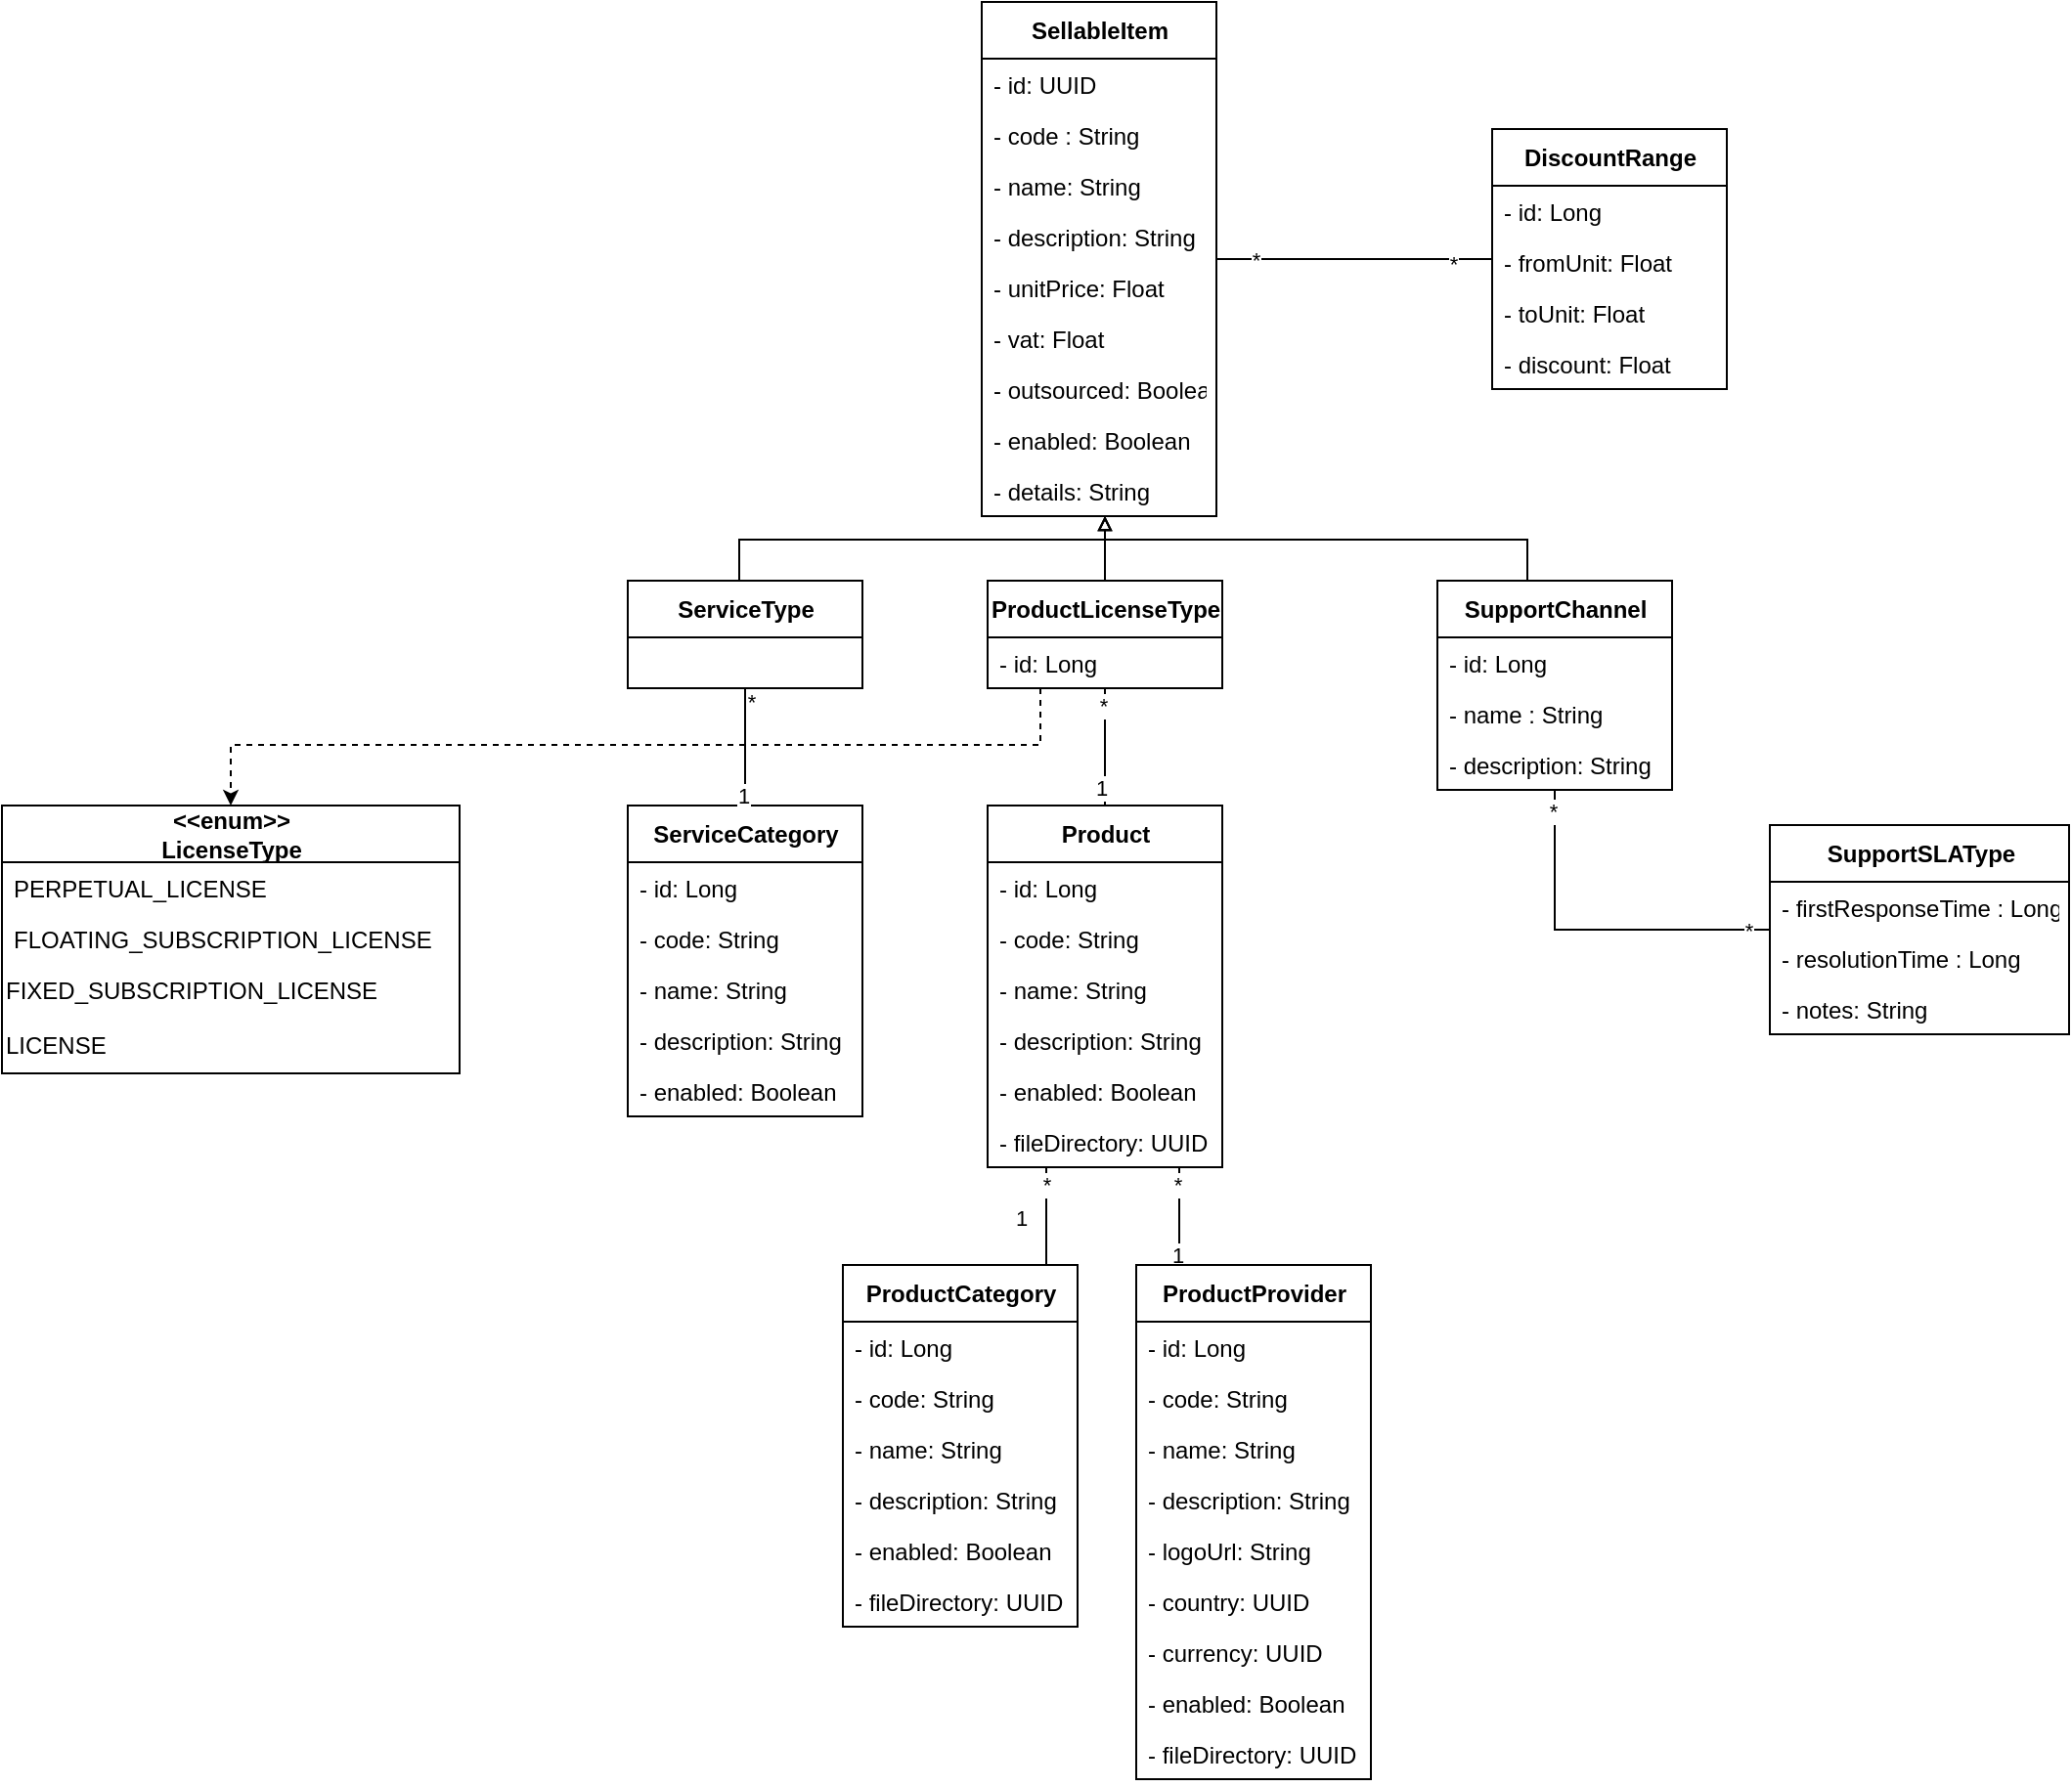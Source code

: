 <mxfile version="17.2.4" type="github">
  <diagram id="m4xwYwGNQljad2coDXuX" name="Page-1">
    <mxGraphModel dx="1368" dy="319" grid="0" gridSize="10" guides="1" tooltips="1" connect="1" arrows="1" fold="1" page="1" pageScale="1" pageWidth="827" pageHeight="1169" math="0" shadow="0">
      <root>
        <mxCell id="0" />
        <mxCell id="1" parent="0" />
        <mxCell id="CPf8XrMWJeluNs656hxi-1" value="&lt;b&gt;SellableItem&lt;/b&gt;" style="swimlane;fontStyle=0;align=center;verticalAlign=middle;childLayout=stackLayout;horizontal=1;startSize=29;horizontalStack=0;resizeParent=1;resizeParentMax=0;resizeLast=0;collapsible=0;marginBottom=0;html=1;fontSize=12;labelPosition=center;verticalLabelPosition=middle;container=0;strokeColor=default;swimlaneLine=1;rounded=0;shadow=0;glass=0;sketch=0;perimeterSpacing=0;" vertex="1" parent="1">
          <mxGeometry x="301" y="94" width="120" height="263" as="geometry" />
        </mxCell>
        <mxCell id="CPf8XrMWJeluNs656hxi-2" value="- id: UUID" style="text;strokeColor=none;fillColor=none;align=left;verticalAlign=top;spacingLeft=4;spacingRight=4;overflow=hidden;rotatable=0;points=[[0,0.5],[1,0.5]];portConstraint=eastwest;container=0;fontStyle=0" vertex="1" parent="CPf8XrMWJeluNs656hxi-1">
          <mxGeometry y="29" width="120" height="26" as="geometry" />
        </mxCell>
        <mxCell id="CPf8XrMWJeluNs656hxi-3" value="- code : String" style="text;strokeColor=none;fillColor=none;align=left;verticalAlign=top;spacingLeft=4;spacingRight=4;overflow=hidden;rotatable=0;points=[[0,0.5],[1,0.5]];portConstraint=eastwest;container=0;fontStyle=0" vertex="1" parent="CPf8XrMWJeluNs656hxi-1">
          <mxGeometry y="55" width="120" height="26" as="geometry" />
        </mxCell>
        <mxCell id="CPf8XrMWJeluNs656hxi-4" value="- name: String" style="text;strokeColor=none;fillColor=none;align=left;verticalAlign=top;spacingLeft=4;spacingRight=4;overflow=hidden;rotatable=0;points=[[0,0.5],[1,0.5]];portConstraint=eastwest;container=0;fontStyle=0" vertex="1" parent="CPf8XrMWJeluNs656hxi-1">
          <mxGeometry y="81" width="120" height="26" as="geometry" />
        </mxCell>
        <mxCell id="CPf8XrMWJeluNs656hxi-5" value="- description: String" style="text;strokeColor=none;fillColor=none;align=left;verticalAlign=top;spacingLeft=4;spacingRight=4;overflow=hidden;rotatable=0;points=[[0,0.5],[1,0.5]];portConstraint=eastwest;container=0;fontStyle=0" vertex="1" parent="CPf8XrMWJeluNs656hxi-1">
          <mxGeometry y="107" width="120" height="26" as="geometry" />
        </mxCell>
        <mxCell id="CPf8XrMWJeluNs656hxi-6" value="- unitPrice: Float" style="text;strokeColor=none;fillColor=none;align=left;verticalAlign=top;spacingLeft=4;spacingRight=4;overflow=hidden;rotatable=0;points=[[0,0.5],[1,0.5]];portConstraint=eastwest;container=0;fontStyle=0" vertex="1" parent="CPf8XrMWJeluNs656hxi-1">
          <mxGeometry y="133" width="120" height="26" as="geometry" />
        </mxCell>
        <mxCell id="CPf8XrMWJeluNs656hxi-93" value="- vat: Float" style="text;strokeColor=none;fillColor=none;align=left;verticalAlign=top;spacingLeft=4;spacingRight=4;overflow=hidden;rotatable=0;points=[[0,0.5],[1,0.5]];portConstraint=eastwest;container=0;fontStyle=0" vertex="1" parent="CPf8XrMWJeluNs656hxi-1">
          <mxGeometry y="159" width="120" height="26" as="geometry" />
        </mxCell>
        <mxCell id="CPf8XrMWJeluNs656hxi-95" value="- outsourced: Boolean" style="text;strokeColor=none;fillColor=none;align=left;verticalAlign=top;spacingLeft=4;spacingRight=4;overflow=hidden;rotatable=0;points=[[0,0.5],[1,0.5]];portConstraint=eastwest;container=0;fontStyle=0" vertex="1" parent="CPf8XrMWJeluNs656hxi-1">
          <mxGeometry y="185" width="120" height="26" as="geometry" />
        </mxCell>
        <mxCell id="CPf8XrMWJeluNs656hxi-94" value="- enabled: Boolean" style="text;strokeColor=none;fillColor=none;align=left;verticalAlign=top;spacingLeft=4;spacingRight=4;overflow=hidden;rotatable=0;points=[[0,0.5],[1,0.5]];portConstraint=eastwest;container=0;fontStyle=0" vertex="1" parent="CPf8XrMWJeluNs656hxi-1">
          <mxGeometry y="211" width="120" height="26" as="geometry" />
        </mxCell>
        <mxCell id="CPf8XrMWJeluNs656hxi-7" value="- details: String" style="text;strokeColor=none;fillColor=none;align=left;verticalAlign=top;spacingLeft=4;spacingRight=4;overflow=hidden;rotatable=0;points=[[0,0.5],[1,0.5]];portConstraint=eastwest;container=0;fontStyle=0" vertex="1" parent="CPf8XrMWJeluNs656hxi-1">
          <mxGeometry y="237" width="120" height="26" as="geometry" />
        </mxCell>
        <mxCell id="CPf8XrMWJeluNs656hxi-10" value="&lt;b&gt;DiscountRange&lt;/b&gt;" style="swimlane;fontStyle=0;align=center;verticalAlign=middle;childLayout=stackLayout;horizontal=1;startSize=29;horizontalStack=0;resizeParent=1;resizeParentMax=0;resizeLast=0;collapsible=0;marginBottom=0;html=1;fontSize=12;labelPosition=center;verticalLabelPosition=middle;container=0;strokeColor=default;swimlaneLine=1;rounded=0;shadow=0;glass=0;sketch=0;perimeterSpacing=0;" vertex="1" parent="1">
          <mxGeometry x="562" y="159" width="120" height="133" as="geometry" />
        </mxCell>
        <mxCell id="CPf8XrMWJeluNs656hxi-11" value="- id: Long" style="text;strokeColor=none;fillColor=none;align=left;verticalAlign=top;spacingLeft=4;spacingRight=4;overflow=hidden;rotatable=0;points=[[0,0.5],[1,0.5]];portConstraint=eastwest;container=0;fontStyle=0" vertex="1" parent="CPf8XrMWJeluNs656hxi-10">
          <mxGeometry y="29" width="120" height="26" as="geometry" />
        </mxCell>
        <mxCell id="CPf8XrMWJeluNs656hxi-12" value="- fromUnit: Float" style="text;strokeColor=none;fillColor=none;align=left;verticalAlign=top;spacingLeft=4;spacingRight=4;overflow=hidden;rotatable=0;points=[[0,0.5],[1,0.5]];portConstraint=eastwest;container=0;fontStyle=0" vertex="1" parent="CPf8XrMWJeluNs656hxi-10">
          <mxGeometry y="55" width="120" height="26" as="geometry" />
        </mxCell>
        <mxCell id="CPf8XrMWJeluNs656hxi-13" value="- toUnit: Float" style="text;strokeColor=none;fillColor=none;align=left;verticalAlign=top;spacingLeft=4;spacingRight=4;overflow=hidden;rotatable=0;points=[[0,0.5],[1,0.5]];portConstraint=eastwest;container=0;fontStyle=0" vertex="1" parent="CPf8XrMWJeluNs656hxi-10">
          <mxGeometry y="81" width="120" height="26" as="geometry" />
        </mxCell>
        <mxCell id="CPf8XrMWJeluNs656hxi-14" value="- discount: Float" style="text;strokeColor=none;fillColor=none;align=left;verticalAlign=top;spacingLeft=4;spacingRight=4;overflow=hidden;rotatable=0;points=[[0,0.5],[1,0.5]];portConstraint=eastwest;container=0;fontStyle=0" vertex="1" parent="CPf8XrMWJeluNs656hxi-10">
          <mxGeometry y="107" width="120" height="26" as="geometry" />
        </mxCell>
        <mxCell id="CPf8XrMWJeluNs656hxi-32" style="edgeStyle=orthogonalEdgeStyle;rounded=0;orthogonalLoop=1;jettySize=auto;html=1;endArrow=block;endFill=0;endSize=5;startSize=5;" edge="1" parent="1" source="CPf8XrMWJeluNs656hxi-17" target="CPf8XrMWJeluNs656hxi-1">
          <mxGeometry relative="1" as="geometry">
            <Array as="points">
              <mxPoint x="376" y="412" />
              <mxPoint x="376" y="412" />
            </Array>
          </mxGeometry>
        </mxCell>
        <mxCell id="CPf8XrMWJeluNs656hxi-42" style="edgeStyle=orthogonalEdgeStyle;rounded=0;orthogonalLoop=1;jettySize=auto;html=1;endArrow=classic;endFill=1;startSize=5;endSize=5;dashed=1;" edge="1" parent="1" source="CPf8XrMWJeluNs656hxi-17" target="CPf8XrMWJeluNs656hxi-37">
          <mxGeometry relative="1" as="geometry">
            <Array as="points">
              <mxPoint x="331" y="474" />
              <mxPoint x="-83" y="474" />
            </Array>
          </mxGeometry>
        </mxCell>
        <mxCell id="CPf8XrMWJeluNs656hxi-17" value="&lt;b&gt;ProductLicenseType&lt;/b&gt;" style="swimlane;fontStyle=0;align=center;verticalAlign=middle;childLayout=stackLayout;horizontal=1;startSize=29;horizontalStack=0;resizeParent=1;resizeParentMax=0;resizeLast=0;collapsible=0;marginBottom=0;html=1;fontSize=12;labelPosition=center;verticalLabelPosition=middle;container=0;strokeColor=default;swimlaneLine=1;rounded=0;shadow=0;glass=0;sketch=0;perimeterSpacing=0;" vertex="1" parent="1">
          <mxGeometry x="304" y="390" width="120" height="55" as="geometry" />
        </mxCell>
        <mxCell id="CPf8XrMWJeluNs656hxi-18" value="- id: Long" style="text;strokeColor=none;fillColor=none;align=left;verticalAlign=top;spacingLeft=4;spacingRight=4;overflow=hidden;rotatable=0;points=[[0,0.5],[1,0.5]];portConstraint=eastwest;container=0;fontStyle=0" vertex="1" parent="CPf8XrMWJeluNs656hxi-17">
          <mxGeometry y="29" width="120" height="26" as="geometry" />
        </mxCell>
        <mxCell id="CPf8XrMWJeluNs656hxi-31" style="edgeStyle=orthogonalEdgeStyle;rounded=0;orthogonalLoop=1;jettySize=auto;html=1;endArrow=block;endFill=0;endSize=5;startSize=5;" edge="1" parent="1" source="CPf8XrMWJeluNs656hxi-22" target="CPf8XrMWJeluNs656hxi-1">
          <mxGeometry relative="1" as="geometry">
            <Array as="points">
              <mxPoint x="580" y="369" />
              <mxPoint x="364" y="369" />
            </Array>
          </mxGeometry>
        </mxCell>
        <mxCell id="CPf8XrMWJeluNs656hxi-22" value="&lt;b&gt;SupportChannel&lt;/b&gt;" style="swimlane;fontStyle=0;align=center;verticalAlign=middle;childLayout=stackLayout;horizontal=1;startSize=29;horizontalStack=0;resizeParent=1;resizeParentMax=0;resizeLast=0;collapsible=0;marginBottom=0;html=1;fontSize=12;labelPosition=center;verticalLabelPosition=middle;container=0;strokeColor=default;swimlaneLine=1;rounded=0;shadow=0;glass=0;sketch=0;perimeterSpacing=0;" vertex="1" parent="1">
          <mxGeometry x="534" y="390" width="120" height="107" as="geometry" />
        </mxCell>
        <mxCell id="CPf8XrMWJeluNs656hxi-23" value="- id: Long" style="text;strokeColor=none;fillColor=none;align=left;verticalAlign=top;spacingLeft=4;spacingRight=4;overflow=hidden;rotatable=0;points=[[0,0.5],[1,0.5]];portConstraint=eastwest;container=0;fontStyle=0" vertex="1" parent="CPf8XrMWJeluNs656hxi-22">
          <mxGeometry y="29" width="120" height="26" as="geometry" />
        </mxCell>
        <mxCell id="CPf8XrMWJeluNs656hxi-26" value="- name : String " style="text;strokeColor=none;fillColor=none;align=left;verticalAlign=top;spacingLeft=4;spacingRight=4;overflow=hidden;rotatable=0;points=[[0,0.5],[1,0.5]];portConstraint=eastwest;container=0;fontStyle=0" vertex="1" parent="CPf8XrMWJeluNs656hxi-22">
          <mxGeometry y="55" width="120" height="26" as="geometry" />
        </mxCell>
        <mxCell id="CPf8XrMWJeluNs656hxi-30" value="- description: String " style="text;strokeColor=none;fillColor=none;align=left;verticalAlign=top;spacingLeft=4;spacingRight=4;overflow=hidden;rotatable=0;points=[[0,0.5],[1,0.5]];portConstraint=eastwest;container=0;fontStyle=0" vertex="1" parent="CPf8XrMWJeluNs656hxi-22">
          <mxGeometry y="81" width="120" height="26" as="geometry" />
        </mxCell>
        <mxCell id="CPf8XrMWJeluNs656hxi-33" style="edgeStyle=orthogonalEdgeStyle;rounded=0;orthogonalLoop=1;jettySize=auto;html=1;endArrow=block;endFill=0;endSize=5;startSize=5;" edge="1" parent="1" source="CPf8XrMWJeluNs656hxi-24" target="CPf8XrMWJeluNs656hxi-1">
          <mxGeometry relative="1" as="geometry">
            <Array as="points">
              <mxPoint x="177" y="369" />
              <mxPoint x="364" y="369" />
            </Array>
          </mxGeometry>
        </mxCell>
        <mxCell id="CPf8XrMWJeluNs656hxi-24" value="&lt;b&gt;ServiceType&lt;/b&gt;" style="swimlane;fontStyle=0;align=center;verticalAlign=middle;childLayout=stackLayout;horizontal=1;startSize=29;horizontalStack=0;resizeParent=1;resizeParentMax=0;resizeLast=0;collapsible=0;marginBottom=0;html=1;fontSize=12;labelPosition=center;verticalLabelPosition=middle;container=0;strokeColor=default;swimlaneLine=1;rounded=0;shadow=0;glass=0;sketch=0;perimeterSpacing=0;" vertex="1" parent="1">
          <mxGeometry x="120" y="390" width="120" height="55" as="geometry" />
        </mxCell>
        <mxCell id="CPf8XrMWJeluNs656hxi-34" style="edgeStyle=orthogonalEdgeStyle;rounded=0;orthogonalLoop=1;jettySize=auto;html=1;endArrow=none;endFill=0;startSize=5;endSize=5;" edge="1" parent="1" source="CPf8XrMWJeluNs656hxi-10" target="CPf8XrMWJeluNs656hxi-1">
          <mxGeometry relative="1" as="geometry">
            <Array as="points">
              <mxPoint x="487" y="226" />
              <mxPoint x="487" y="226" />
            </Array>
          </mxGeometry>
        </mxCell>
        <mxCell id="CPf8XrMWJeluNs656hxi-35" value="*" style="edgeLabel;html=1;align=center;verticalAlign=middle;resizable=0;points=[];" vertex="1" connectable="0" parent="CPf8XrMWJeluNs656hxi-34">
          <mxGeometry x="-0.705" y="2" relative="1" as="geometry">
            <mxPoint x="1" as="offset" />
          </mxGeometry>
        </mxCell>
        <mxCell id="CPf8XrMWJeluNs656hxi-36" value="*" style="edgeLabel;html=1;align=center;verticalAlign=middle;resizable=0;points=[];" vertex="1" connectable="0" parent="CPf8XrMWJeluNs656hxi-34">
          <mxGeometry x="0.74" relative="1" as="geometry">
            <mxPoint x="1" as="offset" />
          </mxGeometry>
        </mxCell>
        <mxCell id="CPf8XrMWJeluNs656hxi-37" value="&lt;b&gt;&amp;lt;&amp;lt;enum&amp;gt;&amp;gt;&lt;/b&gt;&lt;br&gt;&lt;b&gt;LicenseType&lt;/b&gt;" style="swimlane;fontStyle=0;align=center;verticalAlign=middle;childLayout=stackLayout;horizontal=1;startSize=29;horizontalStack=0;resizeParent=1;resizeParentMax=0;resizeLast=0;collapsible=0;marginBottom=0;html=1;fontSize=12;labelPosition=center;verticalLabelPosition=middle;container=0;swimlaneLine=1;rounded=0;sketch=0;glass=0;" vertex="1" parent="1">
          <mxGeometry x="-200" y="505" width="234" height="137" as="geometry" />
        </mxCell>
        <mxCell id="CPf8XrMWJeluNs656hxi-38" value="PERPETUAL_LICENSE" style="text;strokeColor=none;fillColor=none;align=left;verticalAlign=top;spacingLeft=4;spacingRight=4;overflow=hidden;rotatable=0;points=[[0,0.5],[1,0.5]];portConstraint=eastwest;container=0;fontStyle=0" vertex="1" parent="CPf8XrMWJeluNs656hxi-37">
          <mxGeometry y="29" width="234" height="26" as="geometry" />
        </mxCell>
        <mxCell id="CPf8XrMWJeluNs656hxi-39" value="FLOATING_SUBSCRIPTION_LICENSE" style="text;strokeColor=none;fillColor=none;align=left;verticalAlign=top;spacingLeft=4;spacingRight=4;overflow=hidden;rotatable=0;points=[[0,0.5],[1,0.5]];portConstraint=eastwest;container=0;fontStyle=0" vertex="1" parent="CPf8XrMWJeluNs656hxi-37">
          <mxGeometry y="55" width="234" height="26" as="geometry" />
        </mxCell>
        <mxCell id="CPf8XrMWJeluNs656hxi-40" value="FIXED_SUBSCRIPTION_LICENSE" style="text;whiteSpace=wrap;html=1;fontStyle=0" vertex="1" parent="CPf8XrMWJeluNs656hxi-37">
          <mxGeometry y="81" width="234" height="28" as="geometry" />
        </mxCell>
        <mxCell id="CPf8XrMWJeluNs656hxi-41" value="LICENSE" style="text;whiteSpace=wrap;html=1;fontStyle=0" vertex="1" parent="CPf8XrMWJeluNs656hxi-37">
          <mxGeometry y="109" width="234" height="28" as="geometry" />
        </mxCell>
        <mxCell id="CPf8XrMWJeluNs656hxi-43" value="&lt;b&gt;ServiceCategory&lt;/b&gt;" style="swimlane;fontStyle=0;align=center;verticalAlign=middle;childLayout=stackLayout;horizontal=1;startSize=29;horizontalStack=0;resizeParent=1;resizeParentMax=0;resizeLast=0;collapsible=0;marginBottom=0;html=1;fontSize=12;labelPosition=center;verticalLabelPosition=middle;container=0;strokeColor=default;swimlaneLine=1;rounded=0;shadow=0;glass=0;sketch=0;perimeterSpacing=0;" vertex="1" parent="1">
          <mxGeometry x="120" y="505" width="120" height="159" as="geometry" />
        </mxCell>
        <mxCell id="CPf8XrMWJeluNs656hxi-44" value="- id: Long" style="text;strokeColor=none;fillColor=none;align=left;verticalAlign=top;spacingLeft=4;spacingRight=4;overflow=hidden;rotatable=0;points=[[0,0.5],[1,0.5]];portConstraint=eastwest;container=0;fontStyle=0" vertex="1" parent="CPf8XrMWJeluNs656hxi-43">
          <mxGeometry y="29" width="120" height="26" as="geometry" />
        </mxCell>
        <mxCell id="CPf8XrMWJeluNs656hxi-45" value="- code: String" style="text;strokeColor=none;fillColor=none;align=left;verticalAlign=top;spacingLeft=4;spacingRight=4;overflow=hidden;rotatable=0;points=[[0,0.5],[1,0.5]];portConstraint=eastwest;container=0;fontStyle=0" vertex="1" parent="CPf8XrMWJeluNs656hxi-43">
          <mxGeometry y="55" width="120" height="26" as="geometry" />
        </mxCell>
        <mxCell id="CPf8XrMWJeluNs656hxi-46" value="- name: String" style="text;strokeColor=none;fillColor=none;align=left;verticalAlign=top;spacingLeft=4;spacingRight=4;overflow=hidden;rotatable=0;points=[[0,0.5],[1,0.5]];portConstraint=eastwest;container=0;fontStyle=0" vertex="1" parent="CPf8XrMWJeluNs656hxi-43">
          <mxGeometry y="81" width="120" height="26" as="geometry" />
        </mxCell>
        <mxCell id="CPf8XrMWJeluNs656hxi-47" value="- description: String" style="text;strokeColor=none;fillColor=none;align=left;verticalAlign=top;spacingLeft=4;spacingRight=4;overflow=hidden;rotatable=0;points=[[0,0.5],[1,0.5]];portConstraint=eastwest;container=0;fontStyle=0" vertex="1" parent="CPf8XrMWJeluNs656hxi-43">
          <mxGeometry y="107" width="120" height="26" as="geometry" />
        </mxCell>
        <mxCell id="CPf8XrMWJeluNs656hxi-48" value="- enabled: Boolean" style="text;strokeColor=none;fillColor=none;align=left;verticalAlign=top;spacingLeft=4;spacingRight=4;overflow=hidden;rotatable=0;points=[[0,0.5],[1,0.5]];portConstraint=eastwest;container=0;fontStyle=0" vertex="1" parent="CPf8XrMWJeluNs656hxi-43">
          <mxGeometry y="133" width="120" height="26" as="geometry" />
        </mxCell>
        <mxCell id="CPf8XrMWJeluNs656hxi-49" style="edgeStyle=orthogonalEdgeStyle;rounded=0;orthogonalLoop=1;jettySize=auto;html=1;endArrow=none;endFill=0;startSize=5;endSize=5;" edge="1" parent="1" source="CPf8XrMWJeluNs656hxi-24" target="CPf8XrMWJeluNs656hxi-43">
          <mxGeometry relative="1" as="geometry" />
        </mxCell>
        <mxCell id="CPf8XrMWJeluNs656hxi-50" value="*" style="edgeLabel;html=1;align=center;verticalAlign=middle;resizable=0;points=[];" vertex="1" connectable="0" parent="CPf8XrMWJeluNs656hxi-49">
          <mxGeometry x="-0.779" y="3" relative="1" as="geometry">
            <mxPoint as="offset" />
          </mxGeometry>
        </mxCell>
        <mxCell id="CPf8XrMWJeluNs656hxi-52" value="1" style="edgeLabel;html=1;align=center;verticalAlign=middle;resizable=0;points=[];" vertex="1" connectable="0" parent="CPf8XrMWJeluNs656hxi-49">
          <mxGeometry x="0.84" y="2" relative="1" as="geometry">
            <mxPoint x="-3" as="offset" />
          </mxGeometry>
        </mxCell>
        <mxCell id="CPf8XrMWJeluNs656hxi-78" style="edgeStyle=orthogonalEdgeStyle;rounded=0;orthogonalLoop=1;jettySize=auto;html=1;endArrow=none;endFill=0;startSize=5;endSize=5;" edge="1" parent="1" source="CPf8XrMWJeluNs656hxi-54" target="CPf8XrMWJeluNs656hxi-70">
          <mxGeometry relative="1" as="geometry">
            <Array as="points">
              <mxPoint x="402" y="714" />
              <mxPoint x="402" y="714" />
            </Array>
          </mxGeometry>
        </mxCell>
        <mxCell id="CPf8XrMWJeluNs656hxi-79" value="*" style="edgeLabel;html=1;align=center;verticalAlign=middle;resizable=0;points=[];" vertex="1" connectable="0" parent="CPf8XrMWJeluNs656hxi-78">
          <mxGeometry x="-0.736" y="-1" relative="1" as="geometry">
            <mxPoint y="2" as="offset" />
          </mxGeometry>
        </mxCell>
        <mxCell id="CPf8XrMWJeluNs656hxi-80" value="1" style="edgeLabel;html=1;align=center;verticalAlign=middle;resizable=0;points=[];" vertex="1" connectable="0" parent="CPf8XrMWJeluNs656hxi-78">
          <mxGeometry x="0.638" relative="1" as="geometry">
            <mxPoint x="-1" y="4" as="offset" />
          </mxGeometry>
        </mxCell>
        <mxCell id="CPf8XrMWJeluNs656hxi-81" style="edgeStyle=orthogonalEdgeStyle;rounded=0;orthogonalLoop=1;jettySize=auto;html=1;endArrow=none;endFill=0;startSize=5;endSize=5;" edge="1" parent="1" source="CPf8XrMWJeluNs656hxi-54" target="CPf8XrMWJeluNs656hxi-17">
          <mxGeometry relative="1" as="geometry" />
        </mxCell>
        <mxCell id="CPf8XrMWJeluNs656hxi-82" value="*" style="edgeLabel;html=1;align=center;verticalAlign=middle;resizable=0;points=[];" vertex="1" connectable="0" parent="CPf8XrMWJeluNs656hxi-81">
          <mxGeometry x="0.724" y="-1" relative="1" as="geometry">
            <mxPoint x="-2" as="offset" />
          </mxGeometry>
        </mxCell>
        <mxCell id="CPf8XrMWJeluNs656hxi-83" value="1" style="edgeLabel;html=1;align=center;verticalAlign=middle;resizable=0;points=[];" vertex="1" connectable="0" parent="CPf8XrMWJeluNs656hxi-81">
          <mxGeometry x="-0.716" y="1" relative="1" as="geometry">
            <mxPoint x="-1" y="-1" as="offset" />
          </mxGeometry>
        </mxCell>
        <mxCell id="CPf8XrMWJeluNs656hxi-54" value="&lt;b&gt;Product&lt;/b&gt;" style="swimlane;fontStyle=0;align=center;verticalAlign=middle;childLayout=stackLayout;horizontal=1;startSize=29;horizontalStack=0;resizeParent=1;resizeParentMax=0;resizeLast=0;collapsible=0;marginBottom=0;html=1;fontSize=12;labelPosition=center;verticalLabelPosition=middle;container=0;strokeColor=default;swimlaneLine=1;rounded=0;shadow=0;glass=0;sketch=0;perimeterSpacing=0;" vertex="1" parent="1">
          <mxGeometry x="304" y="505" width="120" height="185" as="geometry" />
        </mxCell>
        <mxCell id="CPf8XrMWJeluNs656hxi-55" value="- id: Long" style="text;strokeColor=none;fillColor=none;align=left;verticalAlign=top;spacingLeft=4;spacingRight=4;overflow=hidden;rotatable=0;points=[[0,0.5],[1,0.5]];portConstraint=eastwest;container=0;fontStyle=0" vertex="1" parent="CPf8XrMWJeluNs656hxi-54">
          <mxGeometry y="29" width="120" height="26" as="geometry" />
        </mxCell>
        <mxCell id="CPf8XrMWJeluNs656hxi-56" value="- code: String" style="text;strokeColor=none;fillColor=none;align=left;verticalAlign=top;spacingLeft=4;spacingRight=4;overflow=hidden;rotatable=0;points=[[0,0.5],[1,0.5]];portConstraint=eastwest;container=0;fontStyle=0" vertex="1" parent="CPf8XrMWJeluNs656hxi-54">
          <mxGeometry y="55" width="120" height="26" as="geometry" />
        </mxCell>
        <mxCell id="CPf8XrMWJeluNs656hxi-57" value="- name: String" style="text;strokeColor=none;fillColor=none;align=left;verticalAlign=top;spacingLeft=4;spacingRight=4;overflow=hidden;rotatable=0;points=[[0,0.5],[1,0.5]];portConstraint=eastwest;container=0;fontStyle=0" vertex="1" parent="CPf8XrMWJeluNs656hxi-54">
          <mxGeometry y="81" width="120" height="26" as="geometry" />
        </mxCell>
        <mxCell id="CPf8XrMWJeluNs656hxi-58" value="- description: String" style="text;strokeColor=none;fillColor=none;align=left;verticalAlign=top;spacingLeft=4;spacingRight=4;overflow=hidden;rotatable=0;points=[[0,0.5],[1,0.5]];portConstraint=eastwest;container=0;fontStyle=0" vertex="1" parent="CPf8XrMWJeluNs656hxi-54">
          <mxGeometry y="107" width="120" height="26" as="geometry" />
        </mxCell>
        <mxCell id="CPf8XrMWJeluNs656hxi-59" value="- enabled: Boolean" style="text;strokeColor=none;fillColor=none;align=left;verticalAlign=top;spacingLeft=4;spacingRight=4;overflow=hidden;rotatable=0;points=[[0,0.5],[1,0.5]];portConstraint=eastwest;container=0;fontStyle=0" vertex="1" parent="CPf8XrMWJeluNs656hxi-54">
          <mxGeometry y="133" width="120" height="26" as="geometry" />
        </mxCell>
        <mxCell id="CPf8XrMWJeluNs656hxi-99" value="- fileDirectory: UUID" style="text;strokeColor=none;fillColor=none;align=left;verticalAlign=top;spacingLeft=4;spacingRight=4;overflow=hidden;rotatable=0;points=[[0,0.5],[1,0.5]];portConstraint=eastwest;container=0;fontStyle=0" vertex="1" parent="CPf8XrMWJeluNs656hxi-54">
          <mxGeometry y="159" width="120" height="26" as="geometry" />
        </mxCell>
        <mxCell id="CPf8XrMWJeluNs656hxi-61" value="&lt;span style=&quot;text-align: left&quot;&gt;&lt;b&gt;ProductCategory&lt;/b&gt;&lt;/span&gt;" style="swimlane;fontStyle=0;align=center;verticalAlign=middle;childLayout=stackLayout;horizontal=1;startSize=29;horizontalStack=0;resizeParent=1;resizeParentMax=0;resizeLast=0;collapsible=0;marginBottom=0;html=1;fontSize=12;labelPosition=center;verticalLabelPosition=middle;container=0;strokeColor=default;swimlaneLine=1;rounded=0;shadow=0;glass=0;sketch=0;perimeterSpacing=0;" vertex="1" parent="1">
          <mxGeometry x="230" y="740" width="120" height="185" as="geometry" />
        </mxCell>
        <mxCell id="CPf8XrMWJeluNs656hxi-62" value="- id: Long" style="text;strokeColor=none;fillColor=none;align=left;verticalAlign=top;spacingLeft=4;spacingRight=4;overflow=hidden;rotatable=0;points=[[0,0.5],[1,0.5]];portConstraint=eastwest;container=0;fontStyle=0" vertex="1" parent="CPf8XrMWJeluNs656hxi-61">
          <mxGeometry y="29" width="120" height="26" as="geometry" />
        </mxCell>
        <mxCell id="CPf8XrMWJeluNs656hxi-63" value="- code: String" style="text;strokeColor=none;fillColor=none;align=left;verticalAlign=top;spacingLeft=4;spacingRight=4;overflow=hidden;rotatable=0;points=[[0,0.5],[1,0.5]];portConstraint=eastwest;container=0;fontStyle=0" vertex="1" parent="CPf8XrMWJeluNs656hxi-61">
          <mxGeometry y="55" width="120" height="26" as="geometry" />
        </mxCell>
        <mxCell id="CPf8XrMWJeluNs656hxi-64" value="- name: String" style="text;strokeColor=none;fillColor=none;align=left;verticalAlign=top;spacingLeft=4;spacingRight=4;overflow=hidden;rotatable=0;points=[[0,0.5],[1,0.5]];portConstraint=eastwest;container=0;fontStyle=0" vertex="1" parent="CPf8XrMWJeluNs656hxi-61">
          <mxGeometry y="81" width="120" height="26" as="geometry" />
        </mxCell>
        <mxCell id="CPf8XrMWJeluNs656hxi-65" value="- description: String" style="text;strokeColor=none;fillColor=none;align=left;verticalAlign=top;spacingLeft=4;spacingRight=4;overflow=hidden;rotatable=0;points=[[0,0.5],[1,0.5]];portConstraint=eastwest;container=0;fontStyle=0" vertex="1" parent="CPf8XrMWJeluNs656hxi-61">
          <mxGeometry y="107" width="120" height="26" as="geometry" />
        </mxCell>
        <mxCell id="CPf8XrMWJeluNs656hxi-66" value="- enabled: Boolean" style="text;strokeColor=none;fillColor=none;align=left;verticalAlign=top;spacingLeft=4;spacingRight=4;overflow=hidden;rotatable=0;points=[[0,0.5],[1,0.5]];portConstraint=eastwest;container=0;fontStyle=0" vertex="1" parent="CPf8XrMWJeluNs656hxi-61">
          <mxGeometry y="133" width="120" height="26" as="geometry" />
        </mxCell>
        <mxCell id="CPf8XrMWJeluNs656hxi-100" value="- fileDirectory: UUID" style="text;strokeColor=none;fillColor=none;align=left;verticalAlign=top;spacingLeft=4;spacingRight=4;overflow=hidden;rotatable=0;points=[[0,0.5],[1,0.5]];portConstraint=eastwest;container=0;fontStyle=0" vertex="1" parent="CPf8XrMWJeluNs656hxi-61">
          <mxGeometry y="159" width="120" height="26" as="geometry" />
        </mxCell>
        <mxCell id="CPf8XrMWJeluNs656hxi-67" style="edgeStyle=orthogonalEdgeStyle;rounded=0;orthogonalLoop=1;jettySize=auto;html=1;endArrow=none;endFill=0;startSize=5;endSize=5;" edge="1" parent="1" source="CPf8XrMWJeluNs656hxi-54" target="CPf8XrMWJeluNs656hxi-61">
          <mxGeometry relative="1" as="geometry">
            <mxPoint x="144" y="722" as="targetPoint" />
            <Array as="points">
              <mxPoint x="334" y="713" />
              <mxPoint x="334" y="713" />
            </Array>
          </mxGeometry>
        </mxCell>
        <mxCell id="CPf8XrMWJeluNs656hxi-68" value="*" style="edgeLabel;html=1;align=center;verticalAlign=middle;resizable=0;points=[];" vertex="1" connectable="0" parent="CPf8XrMWJeluNs656hxi-67">
          <mxGeometry x="-0.821" y="2" relative="1" as="geometry">
            <mxPoint x="-2" y="4" as="offset" />
          </mxGeometry>
        </mxCell>
        <mxCell id="CPf8XrMWJeluNs656hxi-70" value="&lt;div style=&quot;text-align: left&quot;&gt;&lt;span&gt;&lt;b&gt;ProductProvider&lt;/b&gt;&lt;/span&gt;&lt;/div&gt;" style="swimlane;fontStyle=0;align=center;verticalAlign=middle;childLayout=stackLayout;horizontal=1;startSize=29;horizontalStack=0;resizeParent=1;resizeParentMax=0;resizeLast=0;collapsible=0;marginBottom=0;html=1;fontSize=12;labelPosition=center;verticalLabelPosition=middle;container=0;strokeColor=default;swimlaneLine=1;rounded=0;shadow=0;glass=0;sketch=0;perimeterSpacing=0;" vertex="1" parent="1">
          <mxGeometry x="380" y="740" width="120" height="263" as="geometry" />
        </mxCell>
        <mxCell id="CPf8XrMWJeluNs656hxi-71" value="- id: Long" style="text;strokeColor=none;fillColor=none;align=left;verticalAlign=top;spacingLeft=4;spacingRight=4;overflow=hidden;rotatable=0;points=[[0,0.5],[1,0.5]];portConstraint=eastwest;container=0;fontStyle=0" vertex="1" parent="CPf8XrMWJeluNs656hxi-70">
          <mxGeometry y="29" width="120" height="26" as="geometry" />
        </mxCell>
        <mxCell id="CPf8XrMWJeluNs656hxi-72" value="- code: String" style="text;strokeColor=none;fillColor=none;align=left;verticalAlign=top;spacingLeft=4;spacingRight=4;overflow=hidden;rotatable=0;points=[[0,0.5],[1,0.5]];portConstraint=eastwest;container=0;fontStyle=0" vertex="1" parent="CPf8XrMWJeluNs656hxi-70">
          <mxGeometry y="55" width="120" height="26" as="geometry" />
        </mxCell>
        <mxCell id="CPf8XrMWJeluNs656hxi-73" value="- name: String" style="text;strokeColor=none;fillColor=none;align=left;verticalAlign=top;spacingLeft=4;spacingRight=4;overflow=hidden;rotatable=0;points=[[0,0.5],[1,0.5]];portConstraint=eastwest;container=0;fontStyle=0" vertex="1" parent="CPf8XrMWJeluNs656hxi-70">
          <mxGeometry y="81" width="120" height="26" as="geometry" />
        </mxCell>
        <mxCell id="CPf8XrMWJeluNs656hxi-76" value="- description: String" style="text;strokeColor=none;fillColor=none;align=left;verticalAlign=top;spacingLeft=4;spacingRight=4;overflow=hidden;rotatable=0;points=[[0,0.5],[1,0.5]];portConstraint=eastwest;container=0;fontStyle=0" vertex="1" parent="CPf8XrMWJeluNs656hxi-70">
          <mxGeometry y="107" width="120" height="26" as="geometry" />
        </mxCell>
        <mxCell id="CPf8XrMWJeluNs656hxi-74" value="- logoUrl: String" style="text;strokeColor=none;fillColor=none;align=left;verticalAlign=top;spacingLeft=4;spacingRight=4;overflow=hidden;rotatable=0;points=[[0,0.5],[1,0.5]];portConstraint=eastwest;container=0;fontStyle=0" vertex="1" parent="CPf8XrMWJeluNs656hxi-70">
          <mxGeometry y="133" width="120" height="26" as="geometry" />
        </mxCell>
        <mxCell id="CPf8XrMWJeluNs656hxi-75" value="- country: UUID" style="text;strokeColor=none;fillColor=none;align=left;verticalAlign=top;spacingLeft=4;spacingRight=4;overflow=hidden;rotatable=0;points=[[0,0.5],[1,0.5]];portConstraint=eastwest;container=0;fontStyle=0" vertex="1" parent="CPf8XrMWJeluNs656hxi-70">
          <mxGeometry y="159" width="120" height="26" as="geometry" />
        </mxCell>
        <mxCell id="CPf8XrMWJeluNs656hxi-102" value="- currency: UUID" style="text;strokeColor=none;fillColor=none;align=left;verticalAlign=top;spacingLeft=4;spacingRight=4;overflow=hidden;rotatable=0;points=[[0,0.5],[1,0.5]];portConstraint=eastwest;container=0;fontStyle=0" vertex="1" parent="CPf8XrMWJeluNs656hxi-70">
          <mxGeometry y="185" width="120" height="26" as="geometry" />
        </mxCell>
        <mxCell id="CPf8XrMWJeluNs656hxi-77" value="- enabled: Boolean" style="text;strokeColor=none;fillColor=none;align=left;verticalAlign=top;spacingLeft=4;spacingRight=4;overflow=hidden;rotatable=0;points=[[0,0.5],[1,0.5]];portConstraint=eastwest;container=0;fontStyle=0" vertex="1" parent="CPf8XrMWJeluNs656hxi-70">
          <mxGeometry y="211" width="120" height="26" as="geometry" />
        </mxCell>
        <mxCell id="CPf8XrMWJeluNs656hxi-103" value="- fileDirectory: UUID" style="text;strokeColor=none;fillColor=none;align=left;verticalAlign=top;spacingLeft=4;spacingRight=4;overflow=hidden;rotatable=0;points=[[0,0.5],[1,0.5]];portConstraint=eastwest;container=0;fontStyle=0" vertex="1" parent="CPf8XrMWJeluNs656hxi-70">
          <mxGeometry y="237" width="120" height="26" as="geometry" />
        </mxCell>
        <mxCell id="CPf8XrMWJeluNs656hxi-86" value="1" style="edgeLabel;html=1;align=center;verticalAlign=middle;resizable=0;points=[];" vertex="1" connectable="0" parent="1">
          <mxGeometry x="318.001" y="713.997" as="geometry">
            <mxPoint x="3" y="2" as="offset" />
          </mxGeometry>
        </mxCell>
        <mxCell id="CPf8XrMWJeluNs656hxi-104" style="edgeStyle=orthogonalEdgeStyle;rounded=0;orthogonalLoop=1;jettySize=auto;html=1;endArrow=none;endFill=0;startSize=5;endSize=5;" edge="1" parent="1" source="CPf8XrMWJeluNs656hxi-88" target="CPf8XrMWJeluNs656hxi-22">
          <mxGeometry relative="1" as="geometry" />
        </mxCell>
        <mxCell id="CPf8XrMWJeluNs656hxi-105" value="*" style="edgeLabel;html=1;align=center;verticalAlign=middle;resizable=0;points=[];" vertex="1" connectable="0" parent="CPf8XrMWJeluNs656hxi-104">
          <mxGeometry x="-0.877" y="-2" relative="1" as="geometry">
            <mxPoint y="2" as="offset" />
          </mxGeometry>
        </mxCell>
        <mxCell id="CPf8XrMWJeluNs656hxi-106" value="*" style="edgeLabel;html=1;align=center;verticalAlign=middle;resizable=0;points=[];" vertex="1" connectable="0" parent="CPf8XrMWJeluNs656hxi-104">
          <mxGeometry x="0.884" y="1" relative="1" as="geometry">
            <mxPoint as="offset" />
          </mxGeometry>
        </mxCell>
        <mxCell id="CPf8XrMWJeluNs656hxi-88" value="&lt;b&gt;SupportSLAType&lt;/b&gt;" style="swimlane;fontStyle=0;align=center;verticalAlign=middle;childLayout=stackLayout;horizontal=1;startSize=29;horizontalStack=0;resizeParent=1;resizeParentMax=0;resizeLast=0;collapsible=0;marginBottom=0;html=1;fontSize=12;labelPosition=center;verticalLabelPosition=middle;container=0;strokeColor=default;swimlaneLine=1;rounded=0;shadow=0;glass=0;sketch=0;perimeterSpacing=0;" vertex="1" parent="1">
          <mxGeometry x="704" y="515" width="153" height="107" as="geometry" />
        </mxCell>
        <mxCell id="CPf8XrMWJeluNs656hxi-89" value="- firstResponseTime : Long" style="text;strokeColor=none;fillColor=none;align=left;verticalAlign=top;spacingLeft=4;spacingRight=4;overflow=hidden;rotatable=0;points=[[0,0.5],[1,0.5]];portConstraint=eastwest;container=0;fontStyle=0" vertex="1" parent="CPf8XrMWJeluNs656hxi-88">
          <mxGeometry y="29" width="153" height="26" as="geometry" />
        </mxCell>
        <mxCell id="CPf8XrMWJeluNs656hxi-90" value="- resolutionTime : Long" style="text;strokeColor=none;fillColor=none;align=left;verticalAlign=top;spacingLeft=4;spacingRight=4;overflow=hidden;rotatable=0;points=[[0,0.5],[1,0.5]];portConstraint=eastwest;container=0;fontStyle=0" vertex="1" parent="CPf8XrMWJeluNs656hxi-88">
          <mxGeometry y="55" width="153" height="26" as="geometry" />
        </mxCell>
        <mxCell id="CPf8XrMWJeluNs656hxi-91" value="- notes: String " style="text;strokeColor=none;fillColor=none;align=left;verticalAlign=top;spacingLeft=4;spacingRight=4;overflow=hidden;rotatable=0;points=[[0,0.5],[1,0.5]];portConstraint=eastwest;container=0;fontStyle=0" vertex="1" parent="CPf8XrMWJeluNs656hxi-88">
          <mxGeometry y="81" width="153" height="26" as="geometry" />
        </mxCell>
      </root>
    </mxGraphModel>
  </diagram>
</mxfile>
